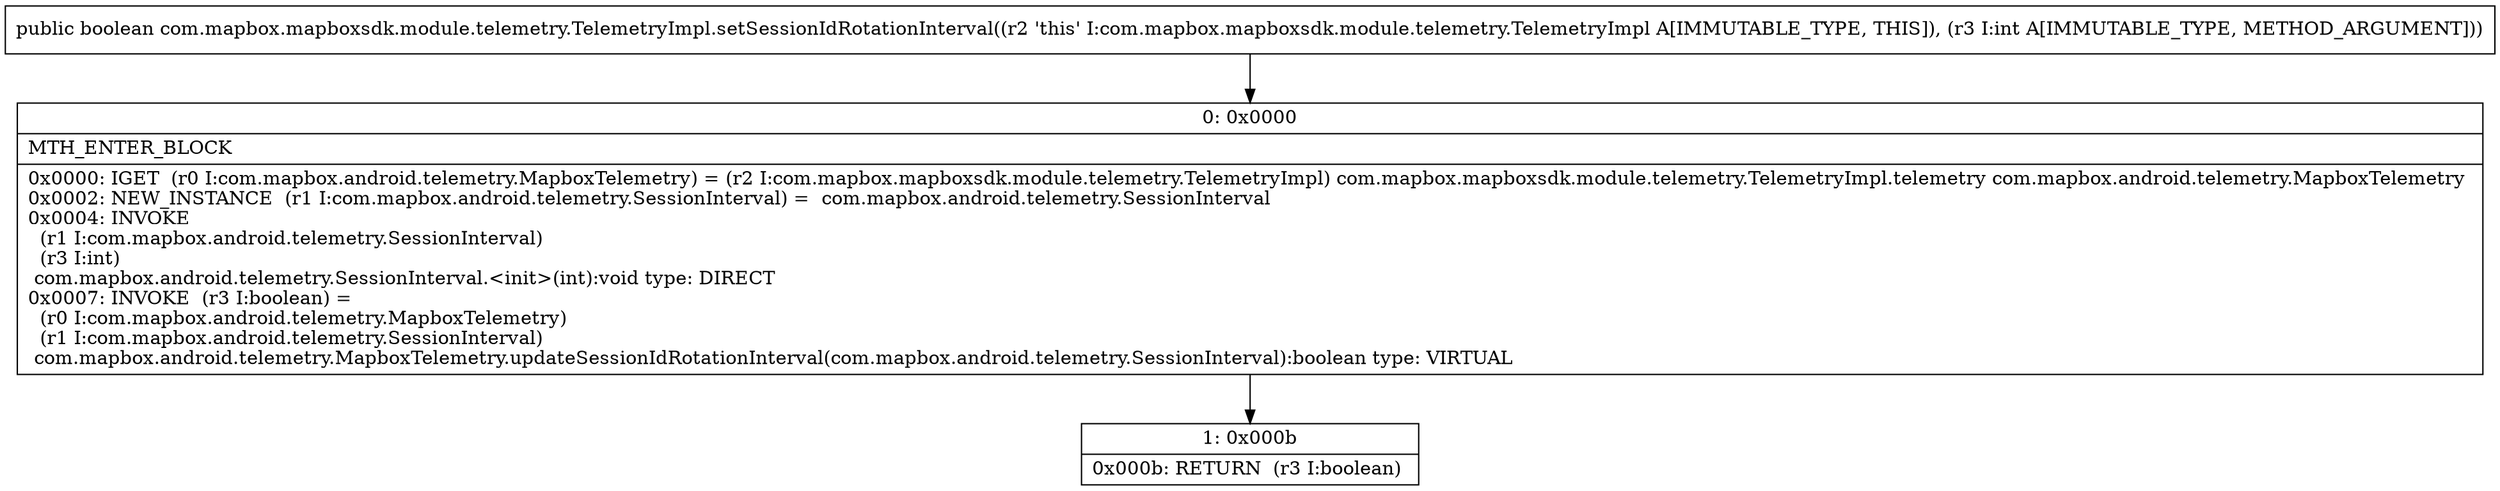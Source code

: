 digraph "CFG forcom.mapbox.mapboxsdk.module.telemetry.TelemetryImpl.setSessionIdRotationInterval(I)Z" {
Node_0 [shape=record,label="{0\:\ 0x0000|MTH_ENTER_BLOCK\l|0x0000: IGET  (r0 I:com.mapbox.android.telemetry.MapboxTelemetry) = (r2 I:com.mapbox.mapboxsdk.module.telemetry.TelemetryImpl) com.mapbox.mapboxsdk.module.telemetry.TelemetryImpl.telemetry com.mapbox.android.telemetry.MapboxTelemetry \l0x0002: NEW_INSTANCE  (r1 I:com.mapbox.android.telemetry.SessionInterval) =  com.mapbox.android.telemetry.SessionInterval \l0x0004: INVOKE  \l  (r1 I:com.mapbox.android.telemetry.SessionInterval)\l  (r3 I:int)\l com.mapbox.android.telemetry.SessionInterval.\<init\>(int):void type: DIRECT \l0x0007: INVOKE  (r3 I:boolean) = \l  (r0 I:com.mapbox.android.telemetry.MapboxTelemetry)\l  (r1 I:com.mapbox.android.telemetry.SessionInterval)\l com.mapbox.android.telemetry.MapboxTelemetry.updateSessionIdRotationInterval(com.mapbox.android.telemetry.SessionInterval):boolean type: VIRTUAL \l}"];
Node_1 [shape=record,label="{1\:\ 0x000b|0x000b: RETURN  (r3 I:boolean) \l}"];
MethodNode[shape=record,label="{public boolean com.mapbox.mapboxsdk.module.telemetry.TelemetryImpl.setSessionIdRotationInterval((r2 'this' I:com.mapbox.mapboxsdk.module.telemetry.TelemetryImpl A[IMMUTABLE_TYPE, THIS]), (r3 I:int A[IMMUTABLE_TYPE, METHOD_ARGUMENT])) }"];
MethodNode -> Node_0;
Node_0 -> Node_1;
}

